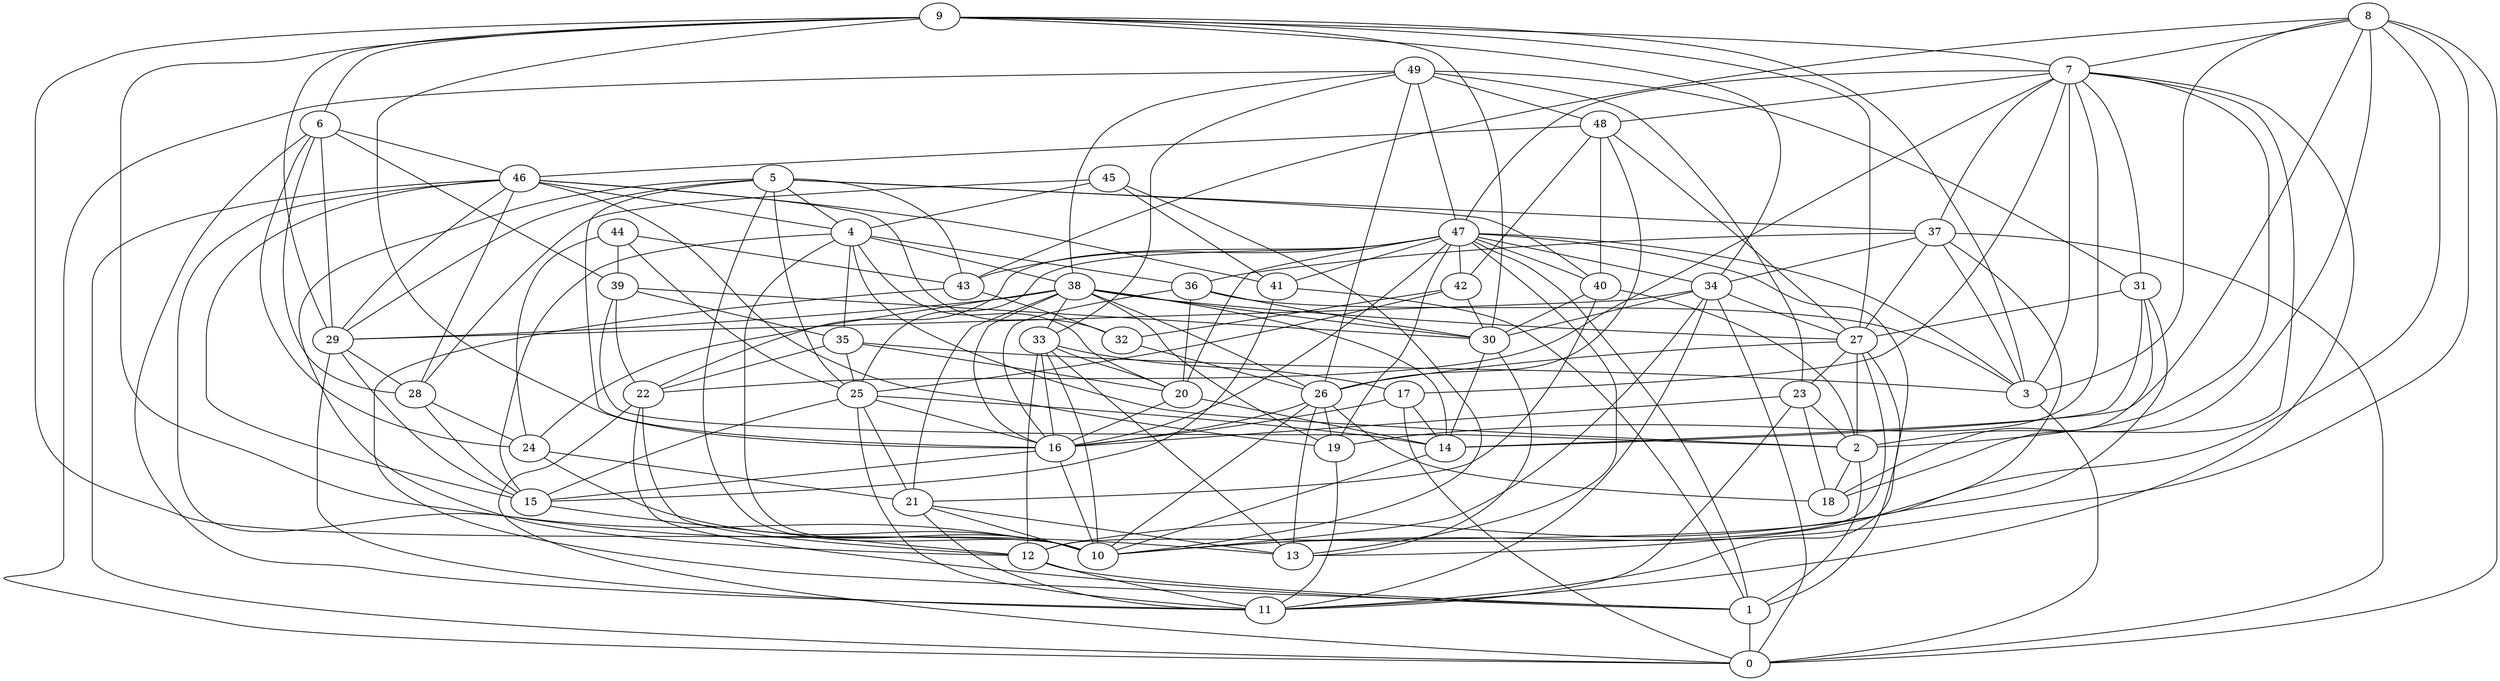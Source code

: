 digraph GG_graph {

subgraph G_graph {
edge [color = black]
"48" -> "26" [dir = none]
"48" -> "46" [dir = none]
"48" -> "42" [dir = none]
"15" -> "12" [dir = none]
"9" -> "16" [dir = none]
"9" -> "29" [dir = none]
"9" -> "30" [dir = none]
"31" -> "10" [dir = none]
"31" -> "27" [dir = none]
"27" -> "12" [dir = none]
"35" -> "25" [dir = none]
"24" -> "10" [dir = none]
"23" -> "2" [dir = none]
"23" -> "18" [dir = none]
"21" -> "11" [dir = none]
"21" -> "10" [dir = none]
"8" -> "3" [dir = none]
"8" -> "43" [dir = none]
"8" -> "10" [dir = none]
"38" -> "19" [dir = none]
"38" -> "27" [dir = none]
"38" -> "24" [dir = none]
"38" -> "29" [dir = none]
"38" -> "14" [dir = none]
"20" -> "16" [dir = none]
"20" -> "14" [dir = none]
"37" -> "13" [dir = none]
"37" -> "3" [dir = none]
"37" -> "34" [dir = none]
"26" -> "13" [dir = none]
"26" -> "16" [dir = none]
"26" -> "10" [dir = none]
"22" -> "1" [dir = none]
"36" -> "3" [dir = none]
"1" -> "0" [dir = none]
"39" -> "22" [dir = none]
"43" -> "32" [dir = none]
"43" -> "1" [dir = none]
"42" -> "30" [dir = none]
"42" -> "32" [dir = none]
"49" -> "26" [dir = none]
"49" -> "38" [dir = none]
"49" -> "47" [dir = none]
"49" -> "23" [dir = none]
"49" -> "48" [dir = none]
"49" -> "33" [dir = none]
"2" -> "18" [dir = none]
"46" -> "19" [dir = none]
"46" -> "4" [dir = none]
"46" -> "10" [dir = none]
"46" -> "29" [dir = none]
"46" -> "28" [dir = none]
"46" -> "32" [dir = none]
"46" -> "41" [dir = none]
"41" -> "1" [dir = none]
"28" -> "15" [dir = none]
"7" -> "47" [dir = none]
"7" -> "18" [dir = none]
"7" -> "17" [dir = none]
"44" -> "25" [dir = none]
"44" -> "43" [dir = none]
"44" -> "24" [dir = none]
"44" -> "39" [dir = none]
"33" -> "16" [dir = none]
"34" -> "27" [dir = none]
"34" -> "0" [dir = none]
"34" -> "29" [dir = none]
"6" -> "24" [dir = none]
"6" -> "29" [dir = none]
"6" -> "46" [dir = none]
"45" -> "28" [dir = none]
"45" -> "4" [dir = none]
"30" -> "14" [dir = none]
"47" -> "22" [dir = none]
"47" -> "16" [dir = none]
"47" -> "43" [dir = none]
"47" -> "19" [dir = none]
"47" -> "1" [dir = none]
"47" -> "3" [dir = none]
"47" -> "41" [dir = none]
"47" -> "13" [dir = none]
"47" -> "34" [dir = none]
"47" -> "40" [dir = none]
"47" -> "11" [dir = none]
"16" -> "15" [dir = none]
"29" -> "11" [dir = none]
"29" -> "28" [dir = none]
"17" -> "0" [dir = none]
"40" -> "30" [dir = none]
"40" -> "2" [dir = none]
"5" -> "40" [dir = none]
"5" -> "10" [dir = none]
"5" -> "16" [dir = none]
"5" -> "25" [dir = none]
"5" -> "4" [dir = none]
"4" -> "36" [dir = none]
"4" -> "35" [dir = none]
"4" -> "2" [dir = none]
"7" -> "22" [dir = none]
"26" -> "18" [dir = none]
"8" -> "0" [dir = none]
"9" -> "10" [dir = none]
"33" -> "17" [dir = none]
"9" -> "13" [dir = none]
"12" -> "1" [dir = none]
"22" -> "0" [dir = none]
"25" -> "21" [dir = none]
"9" -> "34" [dir = none]
"42" -> "25" [dir = none]
"30" -> "13" [dir = none]
"48" -> "40" [dir = none]
"23" -> "11" [dir = none]
"5" -> "29" [dir = none]
"38" -> "30" [dir = none]
"17" -> "14" [dir = none]
"9" -> "27" [dir = none]
"47" -> "25" [dir = none]
"35" -> "20" [dir = none]
"37" -> "0" [dir = none]
"5" -> "37" [dir = none]
"36" -> "30" [dir = none]
"40" -> "21" [dir = none]
"4" -> "38" [dir = none]
"36" -> "16" [dir = none]
"39" -> "2" [dir = none]
"14" -> "10" [dir = none]
"4" -> "15" [dir = none]
"7" -> "48" [dir = none]
"34" -> "10" [dir = none]
"33" -> "13" [dir = none]
"45" -> "41" [dir = none]
"25" -> "15" [dir = none]
"35" -> "22" [dir = none]
"36" -> "20" [dir = none]
"38" -> "16" [dir = none]
"7" -> "19" [dir = none]
"19" -> "11" [dir = none]
"28" -> "24" [dir = none]
"6" -> "28" [dir = none]
"9" -> "7" [dir = none]
"39" -> "35" [dir = none]
"5" -> "43" [dir = none]
"6" -> "39" [dir = none]
"34" -> "30" [dir = none]
"39" -> "30" [dir = none]
"33" -> "10" [dir = none]
"38" -> "21" [dir = none]
"7" -> "37" [dir = none]
"46" -> "0" [dir = none]
"41" -> "15" [dir = none]
"8" -> "7" [dir = none]
"38" -> "26" [dir = none]
"7" -> "3" [dir = none]
"29" -> "15" [dir = none]
"37" -> "27" [dir = none]
"26" -> "19" [dir = none]
"16" -> "10" [dir = none]
"2" -> "1" [dir = none]
"37" -> "36" [dir = none]
"32" -> "26" [dir = none]
"9" -> "6" [dir = none]
"4" -> "10" [dir = none]
"12" -> "11" [dir = none]
"49" -> "0" [dir = none]
"5" -> "12" [dir = none]
"22" -> "12" [dir = none]
"31" -> "18" [dir = none]
"47" -> "20" [dir = none]
"25" -> "16" [dir = none]
"47" -> "42" [dir = none]
"17" -> "16" [dir = none]
"33" -> "12" [dir = none]
"8" -> "14" [dir = none]
"27" -> "26" [dir = none]
"27" -> "2" [dir = none]
"31" -> "14" [dir = none]
"9" -> "3" [dir = none]
"7" -> "2" [dir = none]
"45" -> "10" [dir = none]
"27" -> "23" [dir = none]
"7" -> "31" [dir = none]
"25" -> "14" [dir = none]
"34" -> "11" [dir = none]
"21" -> "13" [dir = none]
"8" -> "12" [dir = none]
"3" -> "0" [dir = none]
"25" -> "11" [dir = none]
"35" -> "3" [dir = none]
"27" -> "1" [dir = none]
"49" -> "31" [dir = none]
"6" -> "11" [dir = none]
"46" -> "15" [dir = none]
"24" -> "21" [dir = none]
"38" -> "33" [dir = none]
"8" -> "2" [dir = none]
"48" -> "27" [dir = none]
"23" -> "16" [dir = none]
"4" -> "20" [dir = none]
"7" -> "11" [dir = none]
"33" -> "20" [dir = none]
}

}
